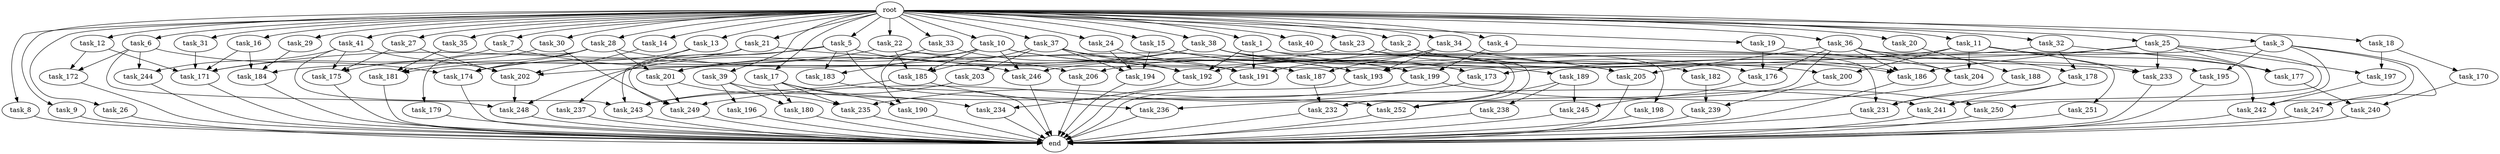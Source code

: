 digraph G {
  root [size="0.000000"];
  task_1 [size="10.240000"];
  task_2 [size="10.240000"];
  task_3 [size="10.240000"];
  task_4 [size="10.240000"];
  task_5 [size="10.240000"];
  task_6 [size="10.240000"];
  task_7 [size="10.240000"];
  task_8 [size="10.240000"];
  task_9 [size="10.240000"];
  task_10 [size="10.240000"];
  task_11 [size="10.240000"];
  task_12 [size="10.240000"];
  task_13 [size="10.240000"];
  task_14 [size="10.240000"];
  task_15 [size="10.240000"];
  task_16 [size="10.240000"];
  task_17 [size="10.240000"];
  task_18 [size="10.240000"];
  task_19 [size="10.240000"];
  task_20 [size="10.240000"];
  task_21 [size="10.240000"];
  task_22 [size="10.240000"];
  task_23 [size="10.240000"];
  task_24 [size="10.240000"];
  task_25 [size="10.240000"];
  task_26 [size="10.240000"];
  task_27 [size="10.240000"];
  task_28 [size="10.240000"];
  task_29 [size="10.240000"];
  task_30 [size="10.240000"];
  task_31 [size="10.240000"];
  task_32 [size="10.240000"];
  task_33 [size="10.240000"];
  task_34 [size="10.240000"];
  task_35 [size="10.240000"];
  task_36 [size="10.240000"];
  task_37 [size="10.240000"];
  task_38 [size="10.240000"];
  task_39 [size="10.240000"];
  task_40 [size="10.240000"];
  task_41 [size="10.240000"];
  task_170 [size="4209067950.080000"];
  task_171 [size="8761733283.840000"];
  task_172 [size="5841155522.560000"];
  task_173 [size="12111807774.719999"];
  task_174 [size="16922171146.240000"];
  task_175 [size="12369505812.480000"];
  task_176 [size="18640158064.639999"];
  task_177 [size="7730941132.800000"];
  task_178 [size="5239860101.120000"];
  task_179 [size="3092376453.120000"];
  task_180 [size="9706626088.960001"];
  task_181 [size="5239860101.120000"];
  task_182 [size="3092376453.120000"];
  task_183 [size="8933531975.680000"];
  task_184 [size="16922171146.240000"];
  task_185 [size="16922171146.240000"];
  task_186 [size="13056700579.840000"];
  task_187 [size="12455405158.400000"];
  task_188 [size="4209067950.080000"];
  task_189 [size="8589934592.000000"];
  task_190 [size="14087492730.880001"];
  task_191 [size="13829794693.120001"];
  task_192 [size="9706626088.960001"];
  task_193 [size="13142599925.760000"];
  task_194 [size="6614249635.840000"];
  task_195 [size="7645041786.880000"];
  task_196 [size="4209067950.080000"];
  task_197 [size="5583457484.800000"];
  task_198 [size="8589934592.000000"];
  task_199 [size="12884901888.000000"];
  task_200 [size="12799002542.080000"];
  task_201 [size="14774687498.240000"];
  task_202 [size="19670950215.680000"];
  task_203 [size="1374389534.720000"];
  task_204 [size="14259291422.720001"];
  task_205 [size="20272245637.119999"];
  task_206 [size="8933531975.680000"];
  task_231 [size="7988639170.560000"];
  task_232 [size="4294967296.000000"];
  task_233 [size="7730941132.800000"];
  task_234 [size="6270652252.160000"];
  task_235 [size="17952963297.279999"];
  task_236 [size="8589934592.000000"];
  task_237 [size="343597383.680000"];
  task_238 [size="773094113.280000"];
  task_239 [size="6356551598.080000"];
  task_240 [size="8332236554.240000"];
  task_241 [size="5927054868.480000"];
  task_242 [size="9964324126.719999"];
  task_243 [size="8589934592.000000"];
  task_244 [size="6871947673.600000"];
  task_245 [size="7730941132.800000"];
  task_246 [size="11510512353.280001"];
  task_247 [size="5497558138.880000"];
  task_248 [size="15461882265.600000"];
  task_249 [size="17265768529.920002"];
  task_250 [size="12455405158.400000"];
  task_251 [size="4209067950.080000"];
  task_252 [size="1460288880.640000"];
  end [size="0.000000"];

  root -> task_1 [size="1.000000"];
  root -> task_2 [size="1.000000"];
  root -> task_3 [size="1.000000"];
  root -> task_4 [size="1.000000"];
  root -> task_5 [size="1.000000"];
  root -> task_6 [size="1.000000"];
  root -> task_7 [size="1.000000"];
  root -> task_8 [size="1.000000"];
  root -> task_9 [size="1.000000"];
  root -> task_10 [size="1.000000"];
  root -> task_11 [size="1.000000"];
  root -> task_12 [size="1.000000"];
  root -> task_13 [size="1.000000"];
  root -> task_14 [size="1.000000"];
  root -> task_15 [size="1.000000"];
  root -> task_16 [size="1.000000"];
  root -> task_17 [size="1.000000"];
  root -> task_18 [size="1.000000"];
  root -> task_19 [size="1.000000"];
  root -> task_20 [size="1.000000"];
  root -> task_21 [size="1.000000"];
  root -> task_22 [size="1.000000"];
  root -> task_23 [size="1.000000"];
  root -> task_24 [size="1.000000"];
  root -> task_25 [size="1.000000"];
  root -> task_26 [size="1.000000"];
  root -> task_27 [size="1.000000"];
  root -> task_28 [size="1.000000"];
  root -> task_29 [size="1.000000"];
  root -> task_30 [size="1.000000"];
  root -> task_31 [size="1.000000"];
  root -> task_32 [size="1.000000"];
  root -> task_33 [size="1.000000"];
  root -> task_34 [size="1.000000"];
  root -> task_35 [size="1.000000"];
  root -> task_36 [size="1.000000"];
  root -> task_37 [size="1.000000"];
  root -> task_38 [size="1.000000"];
  root -> task_39 [size="1.000000"];
  root -> task_40 [size="1.000000"];
  root -> task_41 [size="1.000000"];
  task_1 -> task_191 [size="209715200.000000"];
  task_1 -> task_192 [size="209715200.000000"];
  task_1 -> task_232 [size="209715200.000000"];
  task_1 -> task_233 [size="209715200.000000"];
  task_2 -> task_182 [size="301989888.000000"];
  task_2 -> task_186 [size="301989888.000000"];
  task_2 -> task_192 [size="301989888.000000"];
  task_3 -> task_193 [size="536870912.000000"];
  task_3 -> task_195 [size="536870912.000000"];
  task_3 -> task_242 [size="536870912.000000"];
  task_3 -> task_247 [size="536870912.000000"];
  task_3 -> task_250 [size="536870912.000000"];
  task_4 -> task_195 [size="209715200.000000"];
  task_4 -> task_199 [size="209715200.000000"];
  task_5 -> task_171 [size="33554432.000000"];
  task_5 -> task_183 [size="33554432.000000"];
  task_5 -> task_206 [size="33554432.000000"];
  task_5 -> task_237 [size="33554432.000000"];
  task_5 -> task_252 [size="33554432.000000"];
  task_6 -> task_172 [size="536870912.000000"];
  task_6 -> task_174 [size="536870912.000000"];
  task_6 -> task_244 [size="536870912.000000"];
  task_6 -> task_248 [size="536870912.000000"];
  task_7 -> task_171 [size="75497472.000000"];
  task_7 -> task_246 [size="75497472.000000"];
  task_8 -> end [size="1.000000"];
  task_9 -> end [size="1.000000"];
  task_10 -> task_183 [size="838860800.000000"];
  task_10 -> task_185 [size="838860800.000000"];
  task_10 -> task_190 [size="838860800.000000"];
  task_10 -> task_199 [size="838860800.000000"];
  task_10 -> task_205 [size="838860800.000000"];
  task_10 -> task_246 [size="838860800.000000"];
  task_10 -> task_248 [size="838860800.000000"];
  task_11 -> task_177 [size="411041792.000000"];
  task_11 -> task_200 [size="411041792.000000"];
  task_11 -> task_202 [size="411041792.000000"];
  task_11 -> task_204 [size="411041792.000000"];
  task_11 -> task_233 [size="411041792.000000"];
  task_11 -> task_251 [size="411041792.000000"];
  task_12 -> task_171 [size="33554432.000000"];
  task_12 -> task_172 [size="33554432.000000"];
  task_13 -> task_174 [size="134217728.000000"];
  task_13 -> task_243 [size="134217728.000000"];
  task_14 -> task_202 [size="838860800.000000"];
  task_15 -> task_173 [size="209715200.000000"];
  task_15 -> task_194 [size="209715200.000000"];
  task_15 -> task_199 [size="209715200.000000"];
  task_16 -> task_171 [size="679477248.000000"];
  task_16 -> task_184 [size="679477248.000000"];
  task_17 -> task_180 [size="536870912.000000"];
  task_17 -> task_190 [size="536870912.000000"];
  task_17 -> task_234 [size="536870912.000000"];
  task_17 -> task_235 [size="536870912.000000"];
  task_18 -> task_170 [size="411041792.000000"];
  task_18 -> task_197 [size="411041792.000000"];
  task_19 -> task_176 [size="679477248.000000"];
  task_19 -> task_204 [size="679477248.000000"];
  task_20 -> task_188 [size="411041792.000000"];
  task_21 -> task_181 [size="75497472.000000"];
  task_21 -> task_193 [size="75497472.000000"];
  task_21 -> task_249 [size="75497472.000000"];
  task_22 -> task_174 [size="679477248.000000"];
  task_22 -> task_185 [size="679477248.000000"];
  task_22 -> task_187 [size="679477248.000000"];
  task_23 -> task_176 [size="838860800.000000"];
  task_23 -> task_198 [size="838860800.000000"];
  task_23 -> task_206 [size="838860800.000000"];
  task_24 -> task_191 [size="301989888.000000"];
  task_24 -> task_194 [size="301989888.000000"];
  task_25 -> task_173 [size="134217728.000000"];
  task_25 -> task_177 [size="134217728.000000"];
  task_25 -> task_186 [size="134217728.000000"];
  task_25 -> task_197 [size="134217728.000000"];
  task_25 -> task_233 [size="134217728.000000"];
  task_25 -> task_241 [size="134217728.000000"];
  task_26 -> end [size="1.000000"];
  task_27 -> task_175 [size="536870912.000000"];
  task_27 -> task_202 [size="536870912.000000"];
  task_28 -> task_174 [size="301989888.000000"];
  task_28 -> task_179 [size="301989888.000000"];
  task_28 -> task_181 [size="301989888.000000"];
  task_28 -> task_191 [size="301989888.000000"];
  task_28 -> task_201 [size="301989888.000000"];
  task_29 -> task_184 [size="134217728.000000"];
  task_30 -> task_175 [size="536870912.000000"];
  task_30 -> task_249 [size="536870912.000000"];
  task_31 -> task_171 [size="33554432.000000"];
  task_32 -> task_177 [size="209715200.000000"];
  task_32 -> task_178 [size="209715200.000000"];
  task_32 -> task_246 [size="209715200.000000"];
  task_33 -> task_192 [size="301989888.000000"];
  task_33 -> task_201 [size="301989888.000000"];
  task_34 -> task_186 [size="536870912.000000"];
  task_34 -> task_187 [size="536870912.000000"];
  task_34 -> task_191 [size="536870912.000000"];
  task_34 -> task_193 [size="536870912.000000"];
  task_34 -> task_231 [size="536870912.000000"];
  task_35 -> task_181 [size="134217728.000000"];
  task_36 -> task_176 [size="301989888.000000"];
  task_36 -> task_178 [size="301989888.000000"];
  task_36 -> task_186 [size="301989888.000000"];
  task_36 -> task_204 [size="301989888.000000"];
  task_36 -> task_205 [size="301989888.000000"];
  task_36 -> task_236 [size="301989888.000000"];
  task_36 -> task_242 [size="301989888.000000"];
  task_37 -> task_185 [size="134217728.000000"];
  task_37 -> task_192 [size="134217728.000000"];
  task_37 -> task_193 [size="134217728.000000"];
  task_37 -> task_194 [size="134217728.000000"];
  task_37 -> task_203 [size="134217728.000000"];
  task_38 -> task_173 [size="838860800.000000"];
  task_38 -> task_184 [size="838860800.000000"];
  task_38 -> task_189 [size="838860800.000000"];
  task_38 -> task_200 [size="838860800.000000"];
  task_38 -> task_201 [size="838860800.000000"];
  task_38 -> task_205 [size="838860800.000000"];
  task_39 -> task_180 [size="411041792.000000"];
  task_39 -> task_196 [size="411041792.000000"];
  task_39 -> task_241 [size="411041792.000000"];
  task_40 -> task_232 [size="134217728.000000"];
  task_41 -> task_175 [size="134217728.000000"];
  task_41 -> task_202 [size="134217728.000000"];
  task_41 -> task_243 [size="134217728.000000"];
  task_41 -> task_244 [size="134217728.000000"];
  task_170 -> task_240 [size="134217728.000000"];
  task_171 -> end [size="1.000000"];
  task_172 -> end [size="1.000000"];
  task_173 -> task_249 [size="536870912.000000"];
  task_174 -> end [size="1.000000"];
  task_175 -> end [size="1.000000"];
  task_176 -> task_245 [size="679477248.000000"];
  task_177 -> task_240 [size="679477248.000000"];
  task_178 -> task_231 [size="33554432.000000"];
  task_178 -> task_241 [size="33554432.000000"];
  task_179 -> end [size="1.000000"];
  task_180 -> end [size="1.000000"];
  task_181 -> end [size="1.000000"];
  task_182 -> task_239 [size="411041792.000000"];
  task_183 -> end [size="1.000000"];
  task_184 -> end [size="1.000000"];
  task_185 -> task_236 [size="536870912.000000"];
  task_185 -> task_243 [size="536870912.000000"];
  task_186 -> end [size="1.000000"];
  task_187 -> task_232 [size="75497472.000000"];
  task_188 -> task_231 [size="209715200.000000"];
  task_189 -> task_238 [size="75497472.000000"];
  task_189 -> task_245 [size="75497472.000000"];
  task_189 -> task_252 [size="75497472.000000"];
  task_190 -> end [size="1.000000"];
  task_191 -> end [size="1.000000"];
  task_192 -> task_234 [size="75497472.000000"];
  task_193 -> end [size="1.000000"];
  task_194 -> end [size="1.000000"];
  task_195 -> end [size="1.000000"];
  task_196 -> end [size="1.000000"];
  task_197 -> task_242 [size="134217728.000000"];
  task_198 -> end [size="1.000000"];
  task_199 -> task_235 [size="679477248.000000"];
  task_199 -> task_250 [size="679477248.000000"];
  task_200 -> task_239 [size="209715200.000000"];
  task_201 -> task_235 [size="536870912.000000"];
  task_201 -> task_249 [size="536870912.000000"];
  task_202 -> task_248 [size="134217728.000000"];
  task_203 -> task_243 [size="33554432.000000"];
  task_204 -> task_252 [size="33554432.000000"];
  task_205 -> end [size="1.000000"];
  task_206 -> end [size="1.000000"];
  task_231 -> end [size="1.000000"];
  task_232 -> end [size="1.000000"];
  task_233 -> end [size="1.000000"];
  task_234 -> end [size="1.000000"];
  task_235 -> end [size="1.000000"];
  task_236 -> end [size="1.000000"];
  task_237 -> end [size="1.000000"];
  task_238 -> end [size="1.000000"];
  task_239 -> end [size="1.000000"];
  task_240 -> end [size="1.000000"];
  task_241 -> end [size="1.000000"];
  task_242 -> end [size="1.000000"];
  task_243 -> end [size="1.000000"];
  task_244 -> end [size="1.000000"];
  task_245 -> end [size="1.000000"];
  task_246 -> end [size="1.000000"];
  task_247 -> end [size="1.000000"];
  task_248 -> end [size="1.000000"];
  task_249 -> end [size="1.000000"];
  task_250 -> end [size="1.000000"];
  task_251 -> end [size="1.000000"];
  task_252 -> end [size="1.000000"];
}
